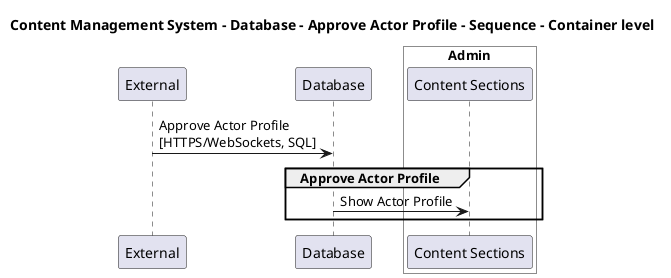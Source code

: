 @startuml

title Content Management System - Database - Approve Actor Profile - Sequence - Container level

participant "External" as C4InterFlow.SoftwareSystems.ExternalSystem
participant "Database" as ContentManagementSystem.SoftwareSystems.Database

box "Admin" #White
    participant "Content Sections" as ContentManagementSystem.SoftwareSystems.Admin.Containers.ContentSections
end box


C4InterFlow.SoftwareSystems.ExternalSystem -> ContentManagementSystem.SoftwareSystems.Database : Approve Actor Profile\n[HTTPS/WebSockets, SQL]
group Approve Actor Profile
ContentManagementSystem.SoftwareSystems.Database -> ContentManagementSystem.SoftwareSystems.Admin.Containers.ContentSections : Show Actor Profile
end


@enduml
